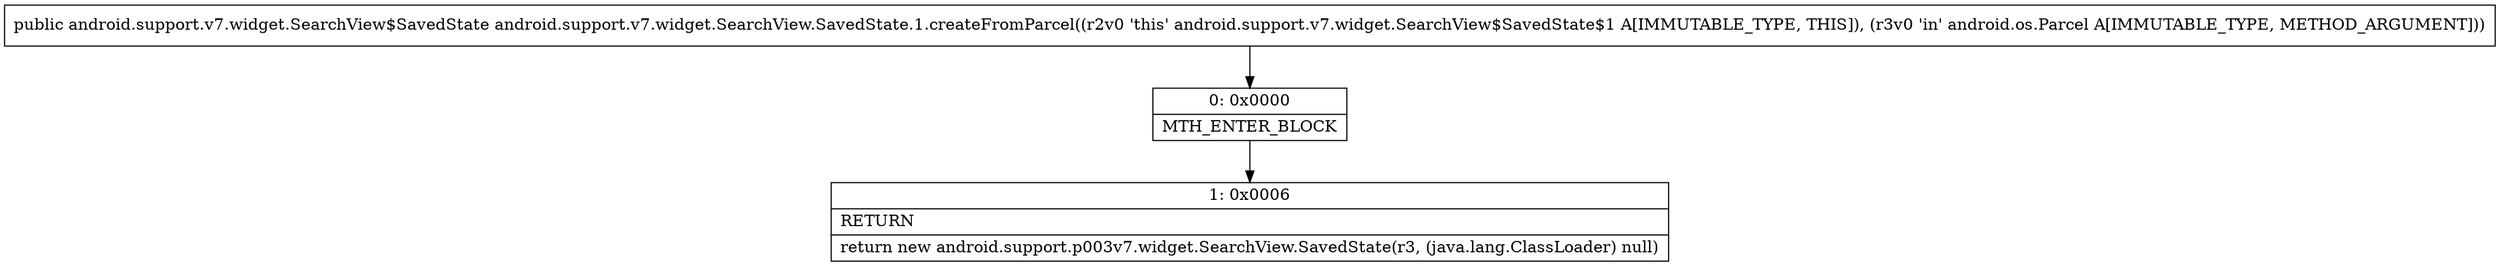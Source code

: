 digraph "CFG forandroid.support.v7.widget.SearchView.SavedState.1.createFromParcel(Landroid\/os\/Parcel;)Landroid\/support\/v7\/widget\/SearchView$SavedState;" {
Node_0 [shape=record,label="{0\:\ 0x0000|MTH_ENTER_BLOCK\l}"];
Node_1 [shape=record,label="{1\:\ 0x0006|RETURN\l|return new android.support.p003v7.widget.SearchView.SavedState(r3, (java.lang.ClassLoader) null)\l}"];
MethodNode[shape=record,label="{public android.support.v7.widget.SearchView$SavedState android.support.v7.widget.SearchView.SavedState.1.createFromParcel((r2v0 'this' android.support.v7.widget.SearchView$SavedState$1 A[IMMUTABLE_TYPE, THIS]), (r3v0 'in' android.os.Parcel A[IMMUTABLE_TYPE, METHOD_ARGUMENT])) }"];
MethodNode -> Node_0;
Node_0 -> Node_1;
}

